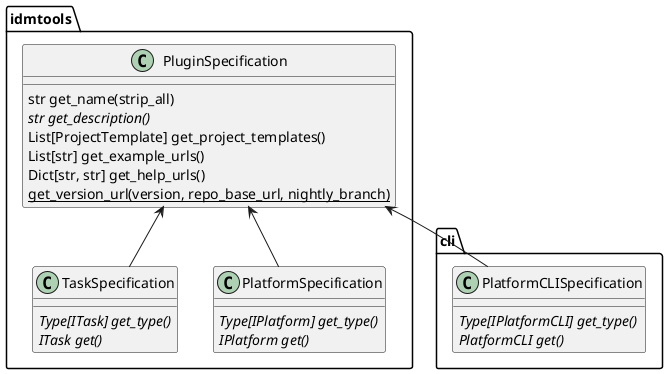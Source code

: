 @startuml

package "idmtools" {
    class PluginSpecification {
        str get_name(strip_all)
        {abstract} str get_description()
        List[ProjectTemplate] get_project_templates()
        List[str] get_example_urls()
        Dict[str, str] get_help_urls()
        {static} get_version_url(version, repo_base_url, nightly_branch)
    }

    class TaskSpecification {
        {abstract} Type[ITask] get_type()
        {abstract} ITask get()
    }

    class PlatformSpecification {
        {abstract} Type[IPlatform] get_type()
        {abstract} IPlatform get()
    }
}

package "cli"{
    class PlatformCLISpecification {
        {abstract} Type[IPlatformCLI] get_type()
        {abstract} PlatformCLI get()
    }
}

PluginSpecification <-- TaskSpecification
PluginSpecification <-- PlatformSpecification
PluginSpecification <-- PlatformCLISpecification
@enduml